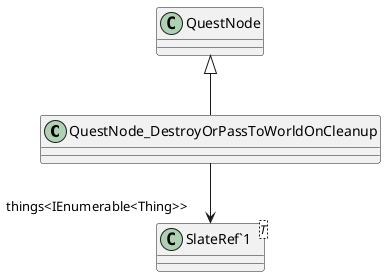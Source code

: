 @startuml
class QuestNode_DestroyOrPassToWorldOnCleanup {
}
class "SlateRef`1"<T> {
}
QuestNode <|-- QuestNode_DestroyOrPassToWorldOnCleanup
QuestNode_DestroyOrPassToWorldOnCleanup --> "things<IEnumerable<Thing>>" "SlateRef`1"
@enduml
